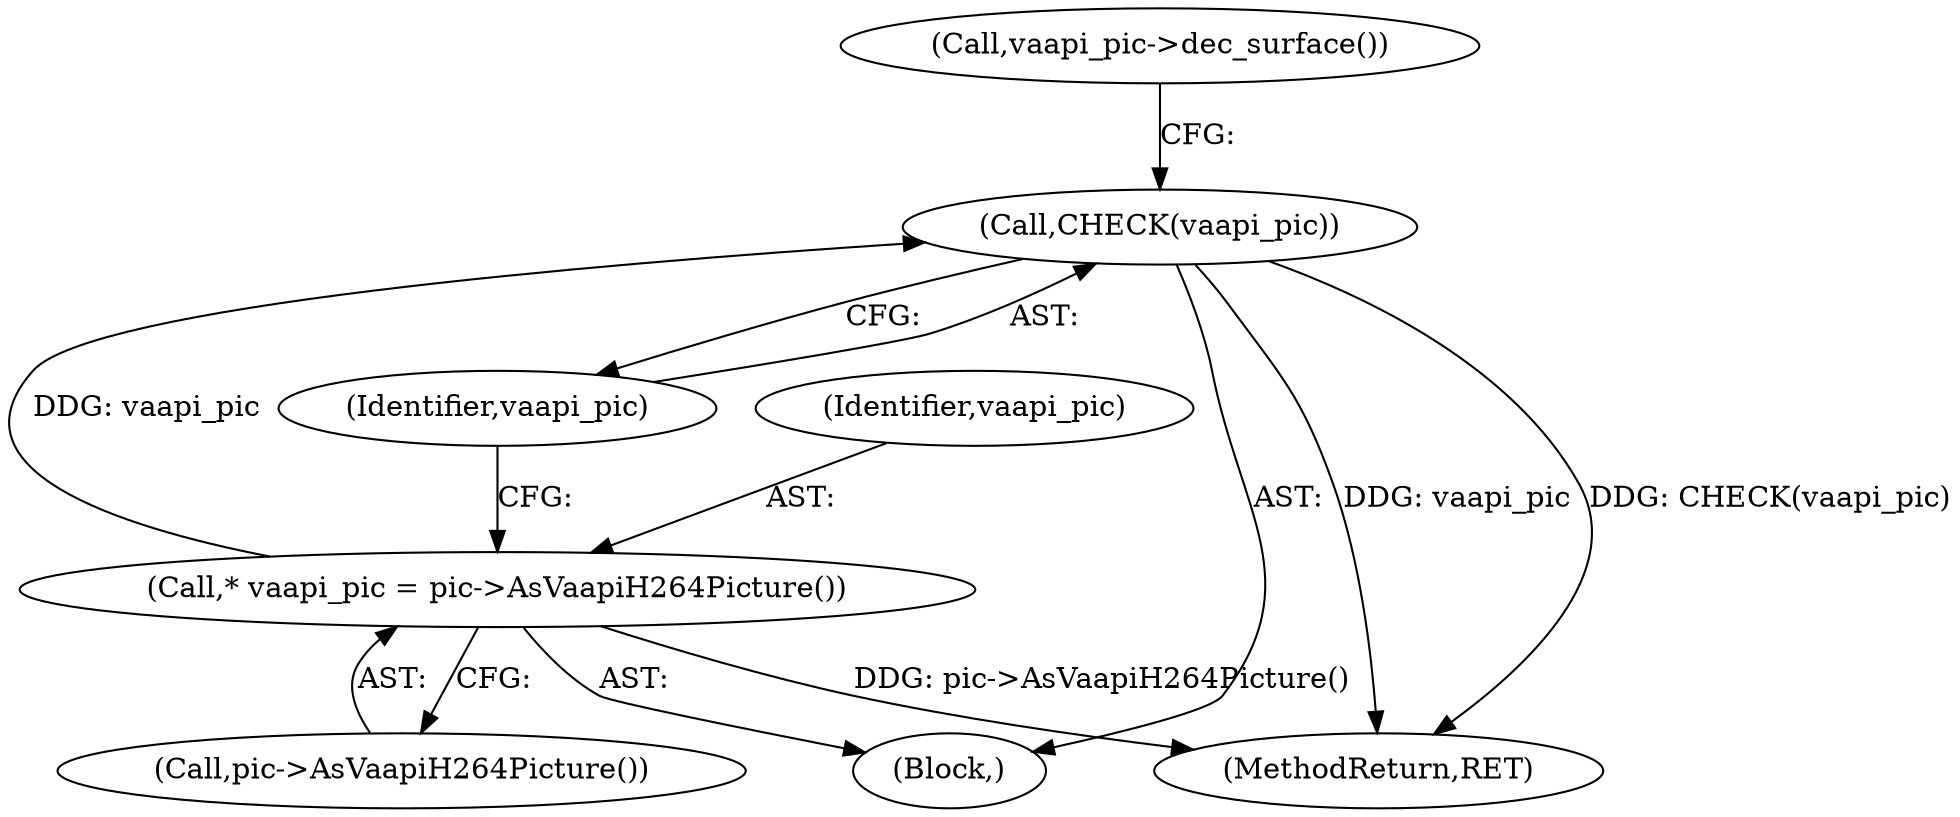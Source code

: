 digraph "0_Chrome_70340ce072cee8a0bdcddb5f312d32567b2269f6_6@pointer" {
"1000109" [label="(Call,CHECK(vaapi_pic))"];
"1000106" [label="(Call,* vaapi_pic = pic->AsVaapiH264Picture())"];
"1000110" [label="(Identifier,vaapi_pic)"];
"1000107" [label="(Identifier,vaapi_pic)"];
"1000109" [label="(Call,CHECK(vaapi_pic))"];
"1000108" [label="(Call,pic->AsVaapiH264Picture())"];
"1000102" [label="(Block,)"];
"1000113" [label="(MethodReturn,RET)"];
"1000106" [label="(Call,* vaapi_pic = pic->AsVaapiH264Picture())"];
"1000112" [label="(Call,vaapi_pic->dec_surface())"];
"1000109" -> "1000102"  [label="AST: "];
"1000109" -> "1000110"  [label="CFG: "];
"1000110" -> "1000109"  [label="AST: "];
"1000112" -> "1000109"  [label="CFG: "];
"1000109" -> "1000113"  [label="DDG: vaapi_pic"];
"1000109" -> "1000113"  [label="DDG: CHECK(vaapi_pic)"];
"1000106" -> "1000109"  [label="DDG: vaapi_pic"];
"1000106" -> "1000102"  [label="AST: "];
"1000106" -> "1000108"  [label="CFG: "];
"1000107" -> "1000106"  [label="AST: "];
"1000108" -> "1000106"  [label="AST: "];
"1000110" -> "1000106"  [label="CFG: "];
"1000106" -> "1000113"  [label="DDG: pic->AsVaapiH264Picture()"];
}

